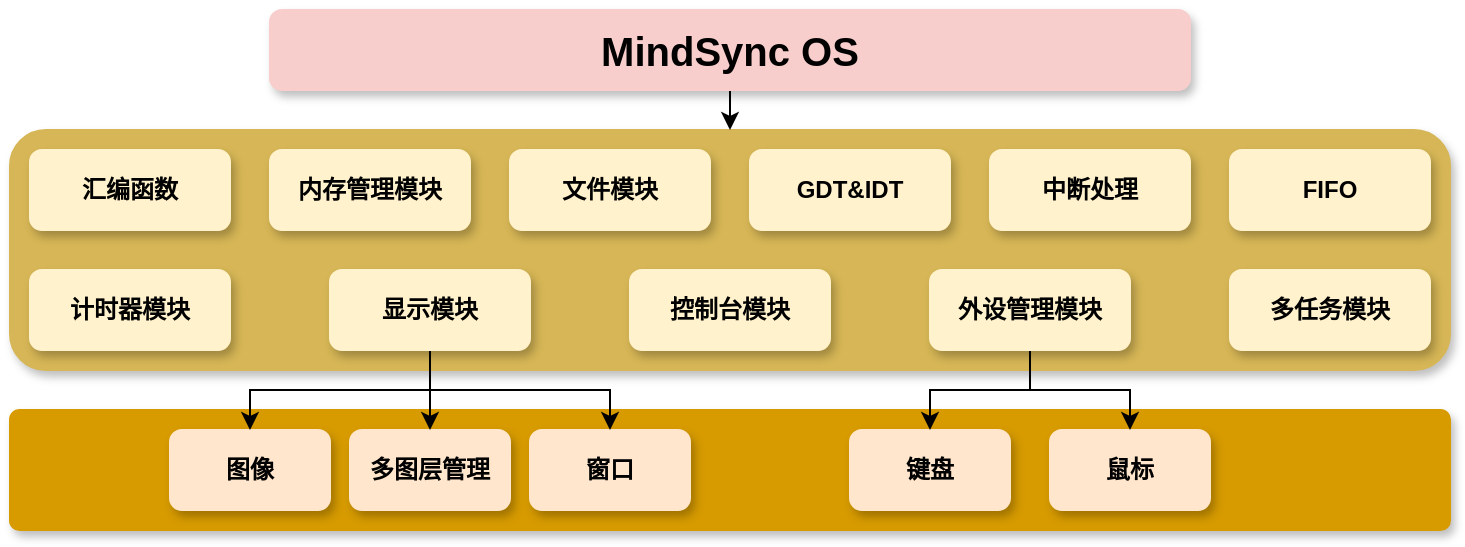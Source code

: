 <mxfile version="24.5.2" type="github">
  <diagram name="第 1 页" id="BDbYVSDvAZEUx6pvYSm_">
    <mxGraphModel dx="1242" dy="523" grid="1" gridSize="10" guides="1" tooltips="1" connect="1" arrows="1" fold="1" page="0" pageScale="1" pageWidth="827" pageHeight="1169" math="0" shadow="0">
      <root>
        <mxCell id="0" />
        <mxCell id="1" parent="0" />
        <mxCell id="0O0re6em-2R7xqc1b5Sp-29" value="" style="rounded=1;whiteSpace=wrap;html=1;fontStyle=1;fillColor=#D79B00;strokeColor=#D79B00;shadow=1;arcSize=8;" vertex="1" parent="1">
          <mxGeometry x="-80" y="330" width="720" height="60" as="geometry" />
        </mxCell>
        <mxCell id="0O0re6em-2R7xqc1b5Sp-20" value="" style="rounded=1;whiteSpace=wrap;html=1;fillColor=#D6B656;strokeColor=#D6B656;shadow=1;align=center;verticalAlign=middle;fontFamily=Helvetica;fontSize=12;fontColor=default;fontStyle=1;" vertex="1" parent="1">
          <mxGeometry x="-80" y="190" width="720" height="120" as="geometry" />
        </mxCell>
        <mxCell id="0O0re6em-2R7xqc1b5Sp-28" style="edgeStyle=orthogonalEdgeStyle;rounded=0;orthogonalLoop=1;jettySize=auto;html=1;exitX=0.5;exitY=1;exitDx=0;exitDy=0;entryX=0.5;entryY=0;entryDx=0;entryDy=0;" edge="1" parent="1" source="0O0re6em-2R7xqc1b5Sp-1" target="0O0re6em-2R7xqc1b5Sp-20">
          <mxGeometry relative="1" as="geometry" />
        </mxCell>
        <mxCell id="0O0re6em-2R7xqc1b5Sp-1" value="&lt;font style=&quot;font-size: 20px;&quot;&gt;MindSync OS&lt;/font&gt;" style="rounded=1;whiteSpace=wrap;html=1;fontStyle=1;fillColor=#F8CECC;strokeColor=#F8CECC;shadow=1;" vertex="1" parent="1">
          <mxGeometry x="50" y="130" width="460" height="40" as="geometry" />
        </mxCell>
        <mxCell id="0O0re6em-2R7xqc1b5Sp-2" value="汇编函数" style="rounded=1;whiteSpace=wrap;html=1;fontStyle=1;fillColor=#FFF2CC;strokeColor=#FFF2CC;shadow=1;" vertex="1" parent="1">
          <mxGeometry x="-70" y="200" width="100" height="40" as="geometry" />
        </mxCell>
        <mxCell id="0O0re6em-2R7xqc1b5Sp-3" value="内存管理模块" style="rounded=1;whiteSpace=wrap;html=1;fontStyle=1;fillColor=#FFF2CC;strokeColor=#FFF2CC;shadow=1;" vertex="1" parent="1">
          <mxGeometry x="50" y="200" width="100" height="40" as="geometry" />
        </mxCell>
        <mxCell id="0O0re6em-2R7xqc1b5Sp-4" value="多图层管理" style="rounded=1;whiteSpace=wrap;html=1;fontStyle=1;fillColor=#ffe6cc;strokeColor=#FFE6CC;shadow=1;align=center;verticalAlign=middle;fontFamily=Helvetica;fontSize=12;fontColor=default;" vertex="1" parent="1">
          <mxGeometry x="90" y="340" width="80" height="40" as="geometry" />
        </mxCell>
        <mxCell id="0O0re6em-2R7xqc1b5Sp-6" value="图像" style="rounded=1;whiteSpace=wrap;html=1;fontStyle=1;fillColor=#ffe6cc;strokeColor=#FFE6CC;shadow=1;align=center;verticalAlign=middle;fontFamily=Helvetica;fontSize=12;fontColor=default;" vertex="1" parent="1">
          <mxGeometry y="340" width="80" height="40" as="geometry" />
        </mxCell>
        <mxCell id="0O0re6em-2R7xqc1b5Sp-7" value="GDT&amp;amp;IDT" style="rounded=1;whiteSpace=wrap;html=1;fontStyle=1;fillColor=#FFF2CC;strokeColor=#FFF2CC;shadow=1;" vertex="1" parent="1">
          <mxGeometry x="290" y="200" width="100" height="40" as="geometry" />
        </mxCell>
        <mxCell id="0O0re6em-2R7xqc1b5Sp-8" value="中断处理" style="rounded=1;whiteSpace=wrap;html=1;fontStyle=1;fillColor=#FFF2CC;strokeColor=#FFF2CC;shadow=1;" vertex="1" parent="1">
          <mxGeometry x="410" y="200" width="100" height="40" as="geometry" />
        </mxCell>
        <mxCell id="0O0re6em-2R7xqc1b5Sp-9" value="FIFO" style="rounded=1;whiteSpace=wrap;html=1;fontStyle=1;fillColor=#FFF2CC;strokeColor=#FFF2CC;shadow=1;" vertex="1" parent="1">
          <mxGeometry x="530" y="200" width="100" height="40" as="geometry" />
        </mxCell>
        <mxCell id="0O0re6em-2R7xqc1b5Sp-10" value="键盘" style="rounded=1;whiteSpace=wrap;html=1;fontStyle=1;fillColor=#ffe6cc;strokeColor=#FFE6CC;shadow=1;" vertex="1" parent="1">
          <mxGeometry x="340" y="340" width="80" height="40" as="geometry" />
        </mxCell>
        <mxCell id="0O0re6em-2R7xqc1b5Sp-11" value="鼠标" style="rounded=1;whiteSpace=wrap;html=1;fontStyle=1;fillColor=#FFE6CC;strokeColor=#FFE6CC;shadow=1;" vertex="1" parent="1">
          <mxGeometry x="440" y="340" width="80" height="40" as="geometry" />
        </mxCell>
        <mxCell id="0O0re6em-2R7xqc1b5Sp-12" value="计时器模块" style="rounded=1;whiteSpace=wrap;html=1;fontStyle=1;fillColor=#FFF2CC;strokeColor=#FFF2CC;shadow=1;" vertex="1" parent="1">
          <mxGeometry x="-70" y="260" width="100" height="40" as="geometry" />
        </mxCell>
        <mxCell id="0O0re6em-2R7xqc1b5Sp-13" value="多任务模块" style="rounded=1;whiteSpace=wrap;html=1;fontStyle=1;fillColor=#FFF2CC;strokeColor=#FFF2CC;shadow=1;" vertex="1" parent="1">
          <mxGeometry x="530" y="260" width="100" height="40" as="geometry" />
        </mxCell>
        <mxCell id="0O0re6em-2R7xqc1b5Sp-14" value="窗口" style="rounded=1;whiteSpace=wrap;html=1;fontStyle=1;fillColor=#ffe6cc;strokeColor=#FFE6CC;shadow=1;align=center;verticalAlign=middle;fontFamily=Helvetica;fontSize=12;fontColor=default;" vertex="1" parent="1">
          <mxGeometry x="180" y="340" width="80" height="40" as="geometry" />
        </mxCell>
        <mxCell id="0O0re6em-2R7xqc1b5Sp-15" value="文件模块" style="rounded=1;whiteSpace=wrap;html=1;fontStyle=1;fillColor=#FFF2CC;strokeColor=#FFF2CC;shadow=1;" vertex="1" parent="1">
          <mxGeometry x="170" y="200" width="100" height="40" as="geometry" />
        </mxCell>
        <mxCell id="0O0re6em-2R7xqc1b5Sp-16" value="控制台模块" style="rounded=1;whiteSpace=wrap;html=1;fontStyle=1;fillColor=#FFF2CC;strokeColor=#FFF2CC;shadow=1;" vertex="1" parent="1">
          <mxGeometry x="230" y="260" width="100" height="40" as="geometry" />
        </mxCell>
        <mxCell id="0O0re6em-2R7xqc1b5Sp-24" style="edgeStyle=orthogonalEdgeStyle;rounded=0;orthogonalLoop=1;jettySize=auto;html=1;exitX=0.5;exitY=1;exitDx=0;exitDy=0;" edge="1" parent="1" source="0O0re6em-2R7xqc1b5Sp-17" target="0O0re6em-2R7xqc1b5Sp-10">
          <mxGeometry relative="1" as="geometry" />
        </mxCell>
        <mxCell id="0O0re6em-2R7xqc1b5Sp-25" style="edgeStyle=orthogonalEdgeStyle;rounded=0;orthogonalLoop=1;jettySize=auto;html=1;exitX=0.5;exitY=1;exitDx=0;exitDy=0;" edge="1" parent="1" source="0O0re6em-2R7xqc1b5Sp-17" target="0O0re6em-2R7xqc1b5Sp-11">
          <mxGeometry relative="1" as="geometry" />
        </mxCell>
        <mxCell id="0O0re6em-2R7xqc1b5Sp-17" value="外设管理模块" style="rounded=1;whiteSpace=wrap;html=1;fontStyle=1;fillColor=#FFF2CC;strokeColor=#FFF2CC;shadow=1;" vertex="1" parent="1">
          <mxGeometry x="380" y="260" width="100" height="40" as="geometry" />
        </mxCell>
        <mxCell id="0O0re6em-2R7xqc1b5Sp-21" style="edgeStyle=orthogonalEdgeStyle;rounded=0;orthogonalLoop=1;jettySize=auto;html=1;exitX=0.5;exitY=1;exitDx=0;exitDy=0;entryX=0.5;entryY=0;entryDx=0;entryDy=0;" edge="1" parent="1" source="0O0re6em-2R7xqc1b5Sp-18" target="0O0re6em-2R7xqc1b5Sp-4">
          <mxGeometry relative="1" as="geometry" />
        </mxCell>
        <mxCell id="0O0re6em-2R7xqc1b5Sp-22" style="edgeStyle=orthogonalEdgeStyle;rounded=0;orthogonalLoop=1;jettySize=auto;html=1;exitX=0.5;exitY=1;exitDx=0;exitDy=0;" edge="1" parent="1" source="0O0re6em-2R7xqc1b5Sp-18" target="0O0re6em-2R7xqc1b5Sp-6">
          <mxGeometry relative="1" as="geometry" />
        </mxCell>
        <mxCell id="0O0re6em-2R7xqc1b5Sp-26" style="edgeStyle=orthogonalEdgeStyle;rounded=0;orthogonalLoop=1;jettySize=auto;html=1;exitX=0.5;exitY=1;exitDx=0;exitDy=0;" edge="1" parent="1" source="0O0re6em-2R7xqc1b5Sp-18" target="0O0re6em-2R7xqc1b5Sp-14">
          <mxGeometry relative="1" as="geometry" />
        </mxCell>
        <mxCell id="0O0re6em-2R7xqc1b5Sp-18" value="显示模块" style="rounded=1;whiteSpace=wrap;html=1;fontStyle=1;fillColor=#FFF2CC;strokeColor=#FFF2CC;shadow=1;" vertex="1" parent="1">
          <mxGeometry x="80" y="260" width="100" height="40" as="geometry" />
        </mxCell>
      </root>
    </mxGraphModel>
  </diagram>
</mxfile>
